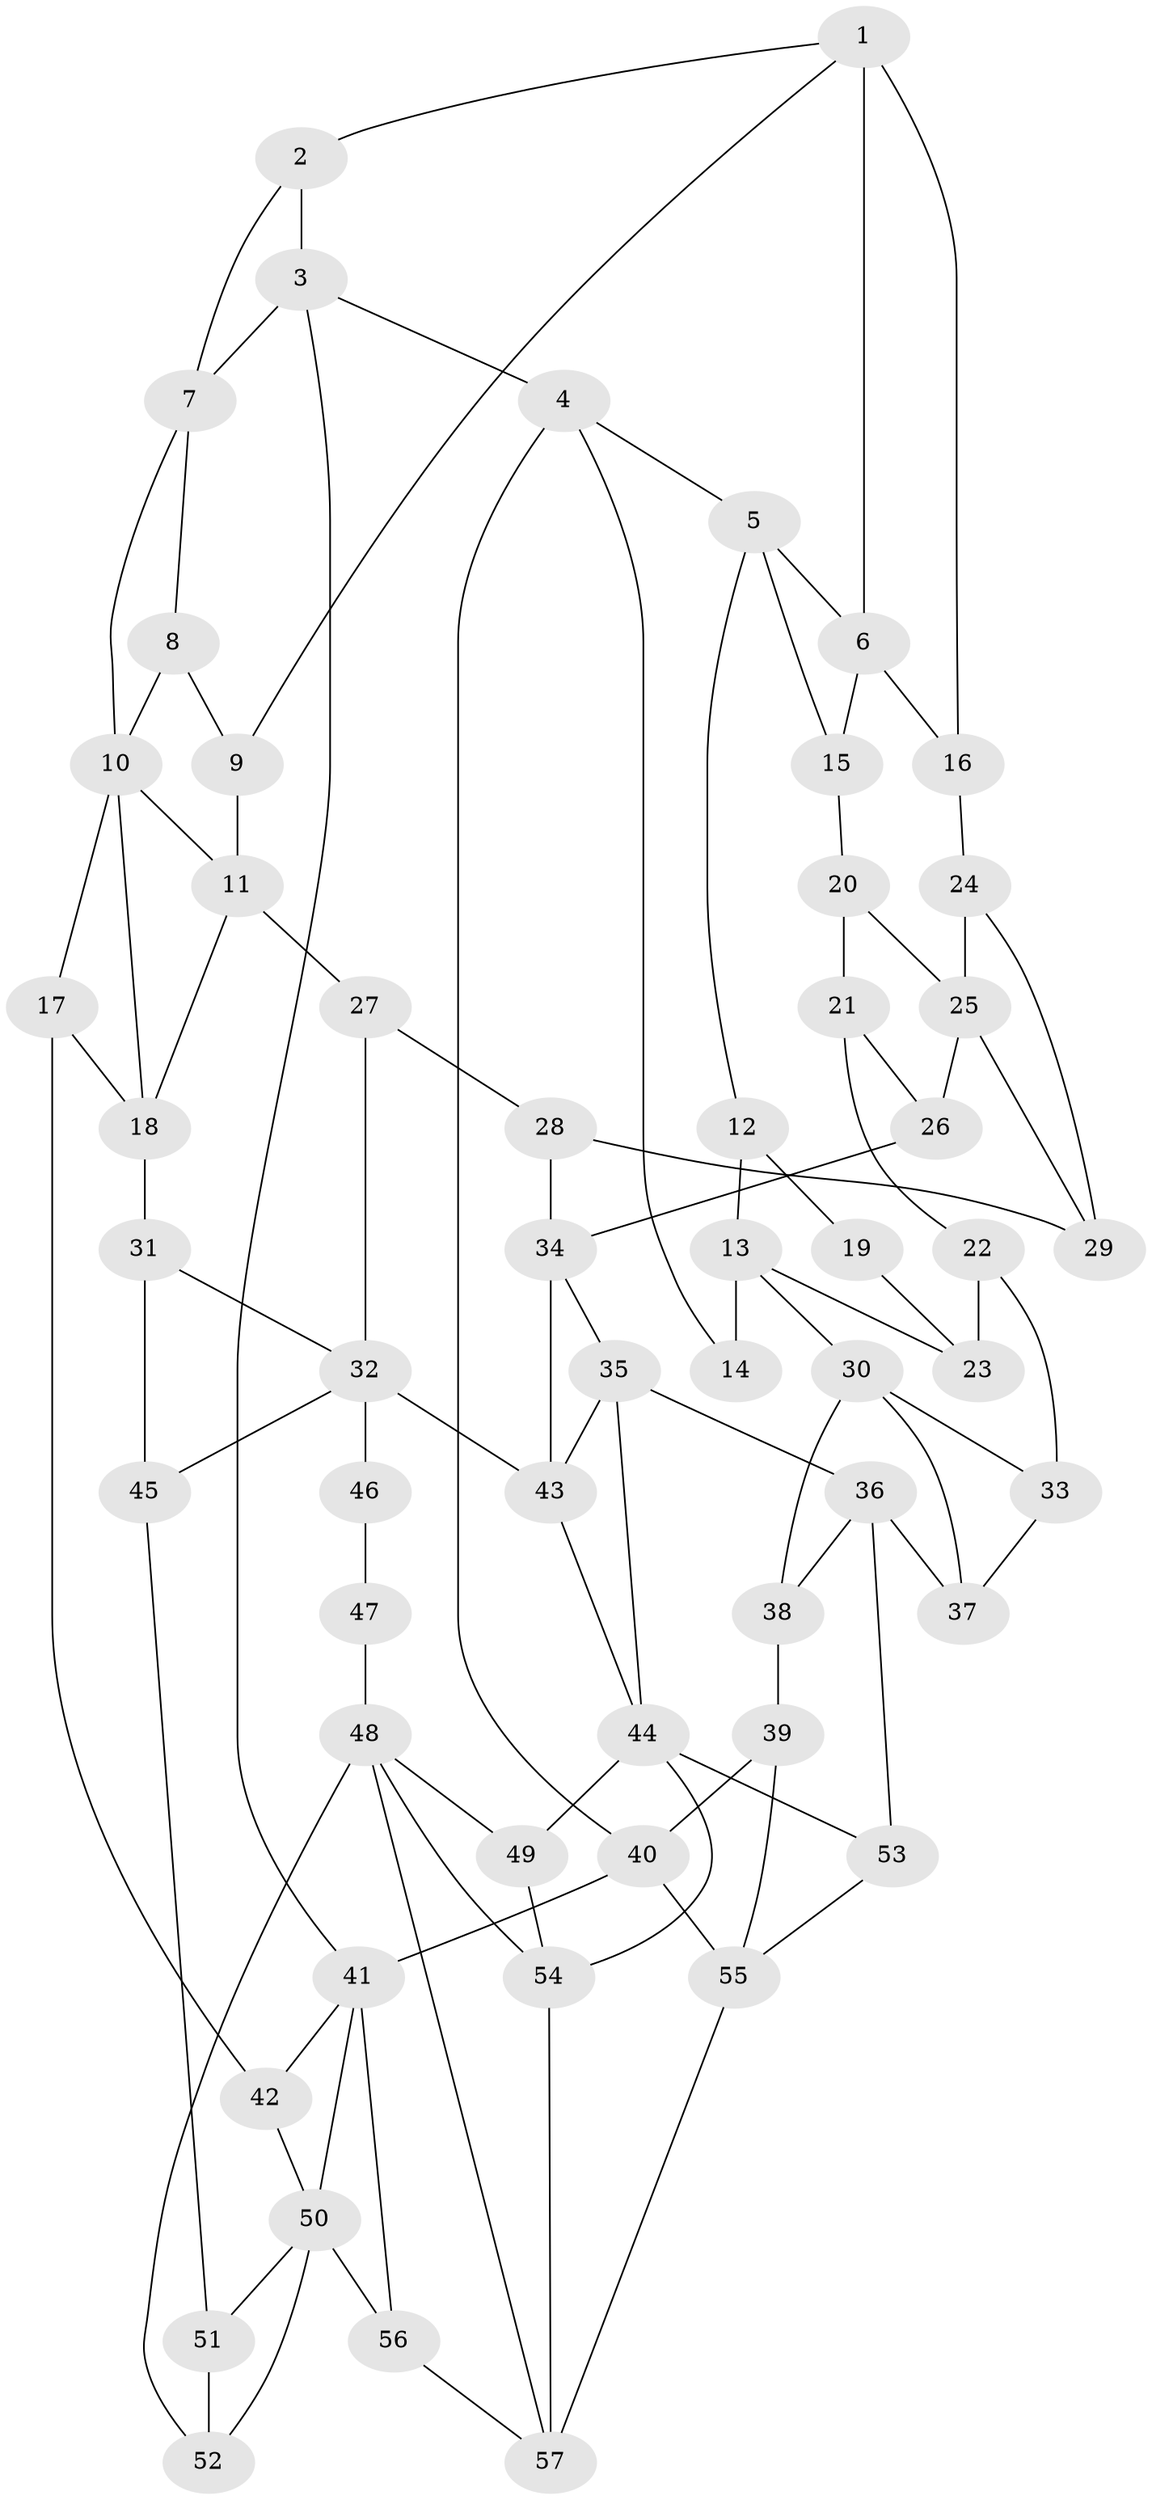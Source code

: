 // original degree distribution, {3: 0.035398230088495575, 4: 0.20353982300884957, 6: 0.21238938053097345, 5: 0.5486725663716814}
// Generated by graph-tools (version 1.1) at 2025/54/03/04/25 22:54:28]
// undirected, 57 vertices, 99 edges
graph export_dot {
  node [color=gray90,style=filled];
  1;
  2;
  3;
  4;
  5;
  6;
  7;
  8;
  9;
  10;
  11;
  12;
  13;
  14;
  15;
  16;
  17;
  18;
  19;
  20;
  21;
  22;
  23;
  24;
  25;
  26;
  27;
  28;
  29;
  30;
  31;
  32;
  33;
  34;
  35;
  36;
  37;
  38;
  39;
  40;
  41;
  42;
  43;
  44;
  45;
  46;
  47;
  48;
  49;
  50;
  51;
  52;
  53;
  54;
  55;
  56;
  57;
  1 -- 2 [weight=1.0];
  1 -- 6 [weight=2.0];
  1 -- 9 [weight=1.0];
  1 -- 16 [weight=1.0];
  2 -- 3 [weight=1.0];
  2 -- 7 [weight=1.0];
  3 -- 4 [weight=1.0];
  3 -- 7 [weight=1.0];
  3 -- 41 [weight=1.0];
  4 -- 5 [weight=1.0];
  4 -- 14 [weight=1.0];
  4 -- 40 [weight=1.0];
  5 -- 6 [weight=1.0];
  5 -- 12 [weight=1.0];
  5 -- 15 [weight=1.0];
  6 -- 15 [weight=1.0];
  6 -- 16 [weight=1.0];
  7 -- 8 [weight=1.0];
  7 -- 10 [weight=1.0];
  8 -- 9 [weight=1.0];
  8 -- 10 [weight=1.0];
  9 -- 11 [weight=1.0];
  10 -- 11 [weight=1.0];
  10 -- 17 [weight=1.0];
  10 -- 18 [weight=1.0];
  11 -- 18 [weight=1.0];
  11 -- 27 [weight=1.0];
  12 -- 13 [weight=1.0];
  12 -- 19 [weight=2.0];
  13 -- 14 [weight=2.0];
  13 -- 23 [weight=1.0];
  13 -- 30 [weight=2.0];
  15 -- 20 [weight=1.0];
  16 -- 24 [weight=1.0];
  17 -- 18 [weight=2.0];
  17 -- 42 [weight=1.0];
  18 -- 31 [weight=2.0];
  19 -- 23 [weight=1.0];
  20 -- 21 [weight=1.0];
  20 -- 25 [weight=1.0];
  21 -- 22 [weight=1.0];
  21 -- 26 [weight=1.0];
  22 -- 23 [weight=1.0];
  22 -- 33 [weight=1.0];
  24 -- 25 [weight=1.0];
  24 -- 29 [weight=1.0];
  25 -- 26 [weight=1.0];
  25 -- 29 [weight=1.0];
  26 -- 34 [weight=1.0];
  27 -- 28 [weight=1.0];
  27 -- 32 [weight=1.0];
  28 -- 29 [weight=1.0];
  28 -- 34 [weight=1.0];
  30 -- 33 [weight=1.0];
  30 -- 37 [weight=1.0];
  30 -- 38 [weight=2.0];
  31 -- 32 [weight=1.0];
  31 -- 45 [weight=1.0];
  32 -- 43 [weight=1.0];
  32 -- 45 [weight=1.0];
  32 -- 46 [weight=2.0];
  33 -- 37 [weight=1.0];
  34 -- 35 [weight=2.0];
  34 -- 43 [weight=1.0];
  35 -- 36 [weight=2.0];
  35 -- 43 [weight=1.0];
  35 -- 44 [weight=1.0];
  36 -- 37 [weight=1.0];
  36 -- 38 [weight=1.0];
  36 -- 53 [weight=1.0];
  38 -- 39 [weight=1.0];
  39 -- 40 [weight=1.0];
  39 -- 55 [weight=1.0];
  40 -- 41 [weight=1.0];
  40 -- 55 [weight=1.0];
  41 -- 42 [weight=1.0];
  41 -- 50 [weight=2.0];
  41 -- 56 [weight=1.0];
  42 -- 50 [weight=1.0];
  43 -- 44 [weight=1.0];
  44 -- 49 [weight=1.0];
  44 -- 53 [weight=1.0];
  44 -- 54 [weight=1.0];
  45 -- 51 [weight=1.0];
  46 -- 47 [weight=1.0];
  47 -- 48 [weight=2.0];
  48 -- 49 [weight=1.0];
  48 -- 52 [weight=1.0];
  48 -- 54 [weight=1.0];
  48 -- 57 [weight=1.0];
  49 -- 54 [weight=1.0];
  50 -- 51 [weight=1.0];
  50 -- 52 [weight=1.0];
  50 -- 56 [weight=1.0];
  51 -- 52 [weight=1.0];
  53 -- 55 [weight=2.0];
  54 -- 57 [weight=1.0];
  55 -- 57 [weight=2.0];
  56 -- 57 [weight=1.0];
}

